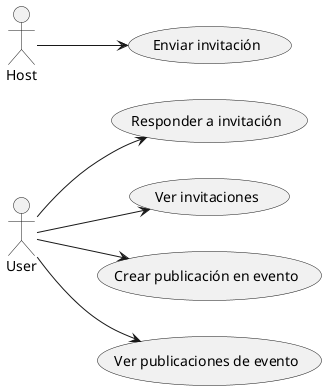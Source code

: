@startuml invitations and posts management
left to right direction
actor User
actor Host

usecase "Enviar invitación" as UC_SendInvitation
usecase "Responder a invitación" as UC_RespondInvitation
usecase "Ver invitaciones" as UC_ViewInvitations
usecase "Crear publicación en evento" as UC_CreateEventPost
usecase "Ver publicaciones de evento" as UC_ViewEventPosts

Host --> UC_SendInvitation
User --> UC_RespondInvitation
User --> UC_ViewInvitations
User --> UC_CreateEventPost
User --> UC_ViewEventPosts
@enduml
